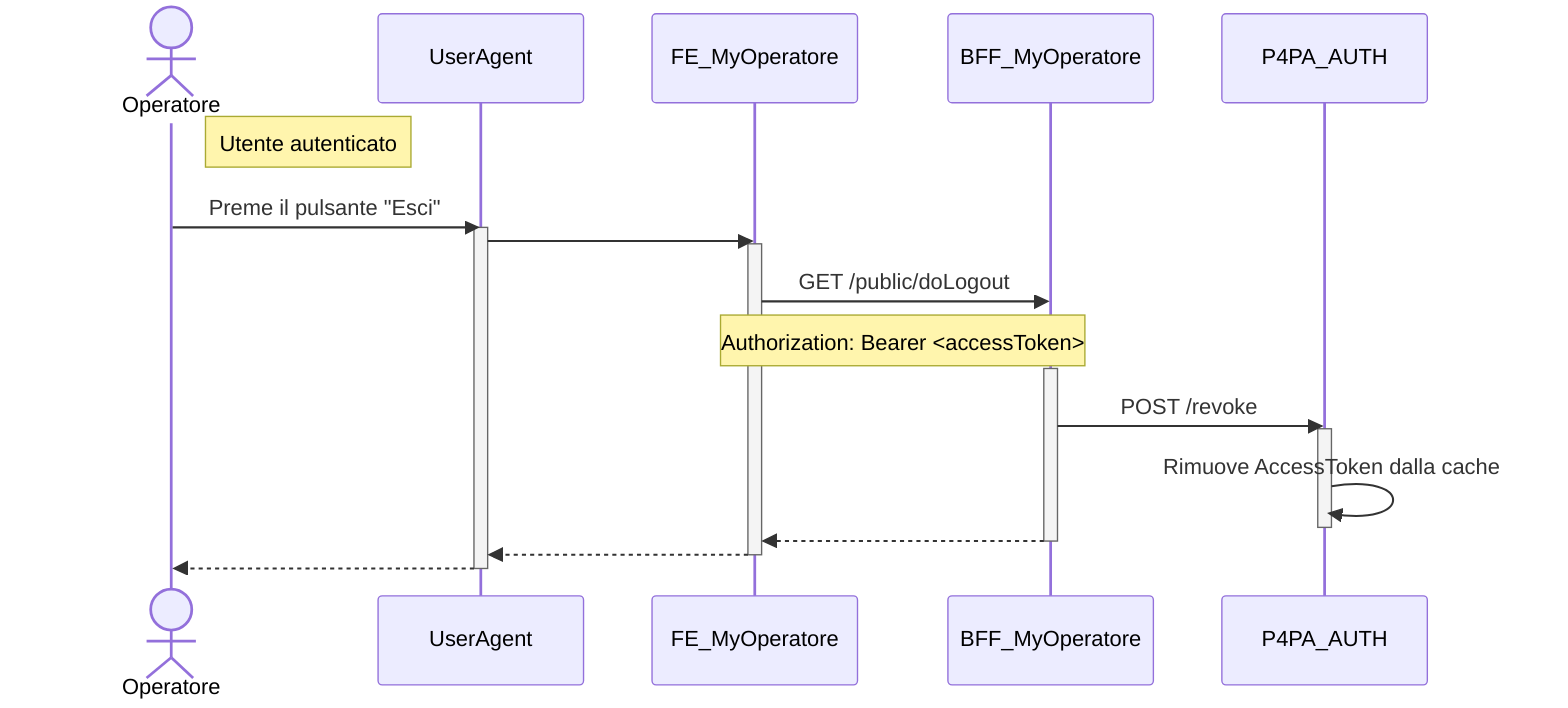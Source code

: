 sequenceDiagram
    actor Operatore
    participant UserAgent
    participant FE as FE_MyOperatore
    participant BFF as BFF_MyOperatore
    participant AUTH as P4PA_AUTH

    note right of Operatore: Utente autenticato

    Operatore ->> UserAgent: Preme il pulsante "Esci"

    activate UserAgent
        UserAgent ->> FE: #
        activate FE
            FE ->> BFF: GET /public/doLogout
            note over FE, BFF: Authorization: Bearer <accessToken>

            activate BFF
                BFF ->> AUTH: POST /revoke
                activate AUTH
                    AUTH ->> AUTH: Rimuove AccessToken dalla cache
                deactivate AUTH

                BFF -->> FE: #
            deactivate BFF

            FE -->> UserAgent: #
        deactivate FE
        UserAgent -->> Operatore: #
    deactivate UserAgent